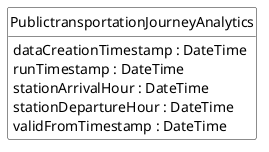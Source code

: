 @startuml
hide circle
hide methods
hide stereotype
show <<Enumeration>> stereotype
skinparam class {
   BackgroundColor<<Enumeration>> #E6F5F7
   BackgroundColor<<Ref>> #FFFFE0
   BackgroundColor<<Pivot>> #FFFFFFF
   BackgroundColor<<SimpleType>> #E2F0DA
   BackgroundColor #FCF2E3
}

class PublictransportationJourneyAnalytics <<Pivot>> {
    dataCreationTimestamp : DateTime
    runTimestamp : DateTime
    stationArrivalHour : DateTime
    stationDepartureHour : DateTime
    validFromTimestamp : DateTime
}


@enduml
